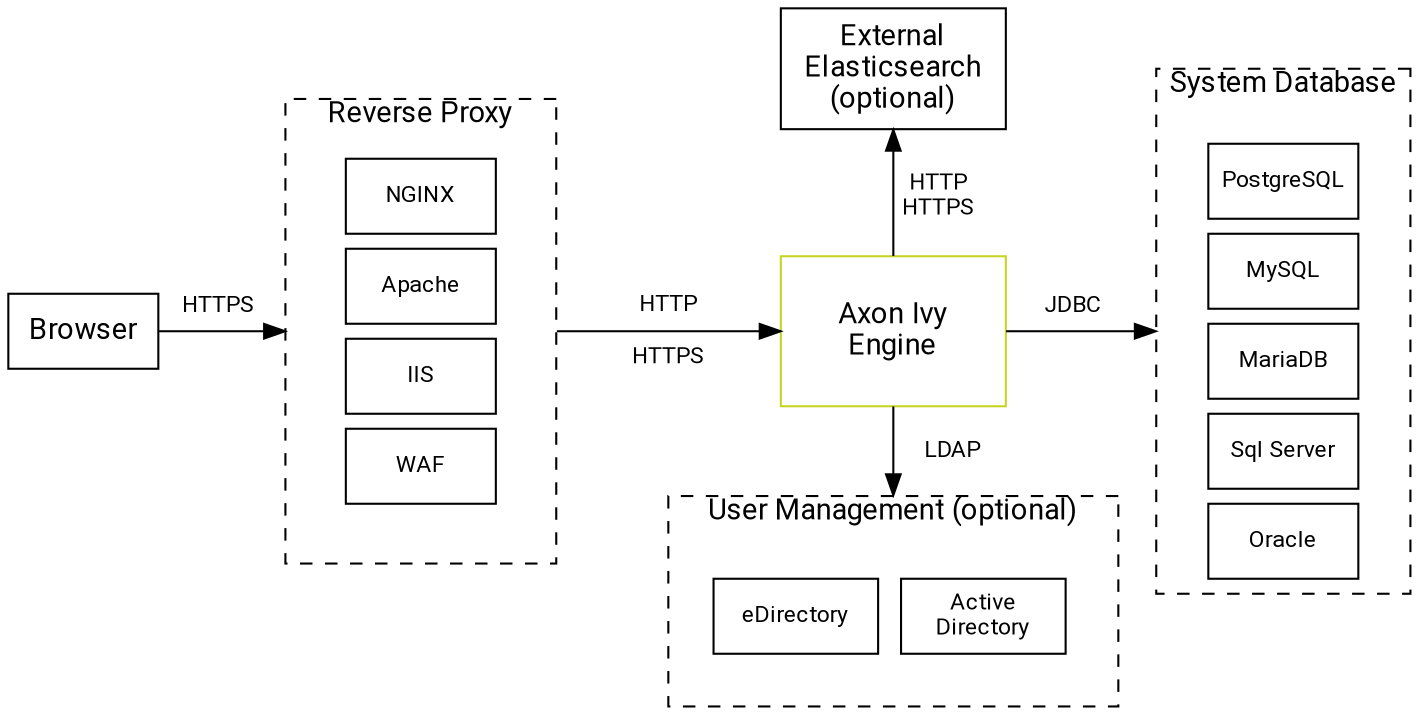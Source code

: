 digraph overview {
  layout=neato;
  node [shape=box, fontname="Roboto,Helvetica Neue,Arial,sans-serif", fixedsize="true", margin=0]; 
  
  /* nodes */
  browser [ label="Browser",                          pos="0,2.5!", width="1"];

  frontendServers [label="Reverse Proxy",             pos="2.25,2.5!", height="3.1", width="1.8", style="dashed", fontcolor="black", labelloc="t"];
  frontendNginx [label="NGINX",                       pos="2.25,3.4!", height="0.5", width="1.0", fontsize=11];
  frontendApache [label="Apache",                     pos="2.25,2.8!", height="0.5", width="1.0", fontsize=11];
  frontendIIS [label="IIS",                           pos="2.25,2.2!", height="0.5", width="1.0", fontsize=11];
  frontendWAF [label="WAF",                           pos="2.25,1.6!", height="0.5", width="1.0", fontsize=11];
 
  engine [label="Axon Ivy\nEngine",                   pos="5.40,2.5!", height="1.0", width="1.5", color="#C7D426", fontcolor="black"];
  
  userManagement [label="User Management (optional)", pos="5.40,0.7!", height="1.4", width="3.0" style="dashed" fontcolor="black" labelloc="t"];
  eDirectory [label="eDirectory",                     pos="4.75,0.6!", height="0.5", width="1.1", fontsize=11];
  activeDirectory [label="Active\nDirectory",         pos="6.00,0.6!", height="0.5", width="1.1", fontsize=11];

  systemdb [label="System Database",                  pos="8.00,2.5!", height="3.5", width="1.7", style="dashed" fontcolor="black" labelloc="t"]
  postgres [label="PostgreSQL",                       pos="8.00,3.5!", height="0.5", width="1.0", fontsize=11]
  mysql [label="MySQL",                               pos="8.00,2.9!", height="0.5", width="1.0", fontsize=11]
  mariadb [label="MariaDB",                           pos="8.00,2.3!", height="0.5", width="1.0", fontsize=11]
  mssql [label="Sql Server",                          pos="8.00,1.7!", height="0.5", width="1.0", fontsize=11]
  oracle [label="Oracle",                             pos="8.00,1.1!", height="0.5", width="1.0", fontsize=11]

  elasticsearch [ label="External\nElasticsearch\n(optional)", pos="5.4,4.25!", height="0.8" width="1.5"]

  /* edges */
  browser -> frontendServers;
  frontendServers -> engine;
  engine -> userManagement;
  engine -> systemdb;
  engine -> elasticsearch;

   /* edge labels */  
  browser_frontendServers [ label="HTTPS\n \n ",   pos = "0.9,2.5!", shape=none, fillcolor=none, fontcolor=black, fontsize=11];
  frontendServers_engine [ label="HTTP\n\nHTTPS" , pos = "3.9,2.5!", shape=none, fillcolor=none, fontcolor=black, fontsize=11];
  engine_userManagement [ label="LDAP",            pos = "5.8,1.7!", shape=none, fillcolor=none, fontcolor=black, fontsize=11];
  engine_systemdb [ label="JDBC\n \n ",            pos = "6.6,2.5!", shape=none, fillcolor=none, fontcolor=black, fontsize=11];
  engine_elasticsearch [label="HTTP\nHTTPS",       pos = "5.7,3.4!", shape=none, fillcolor=none, fontcolor=black, fontsize=11];
  
}